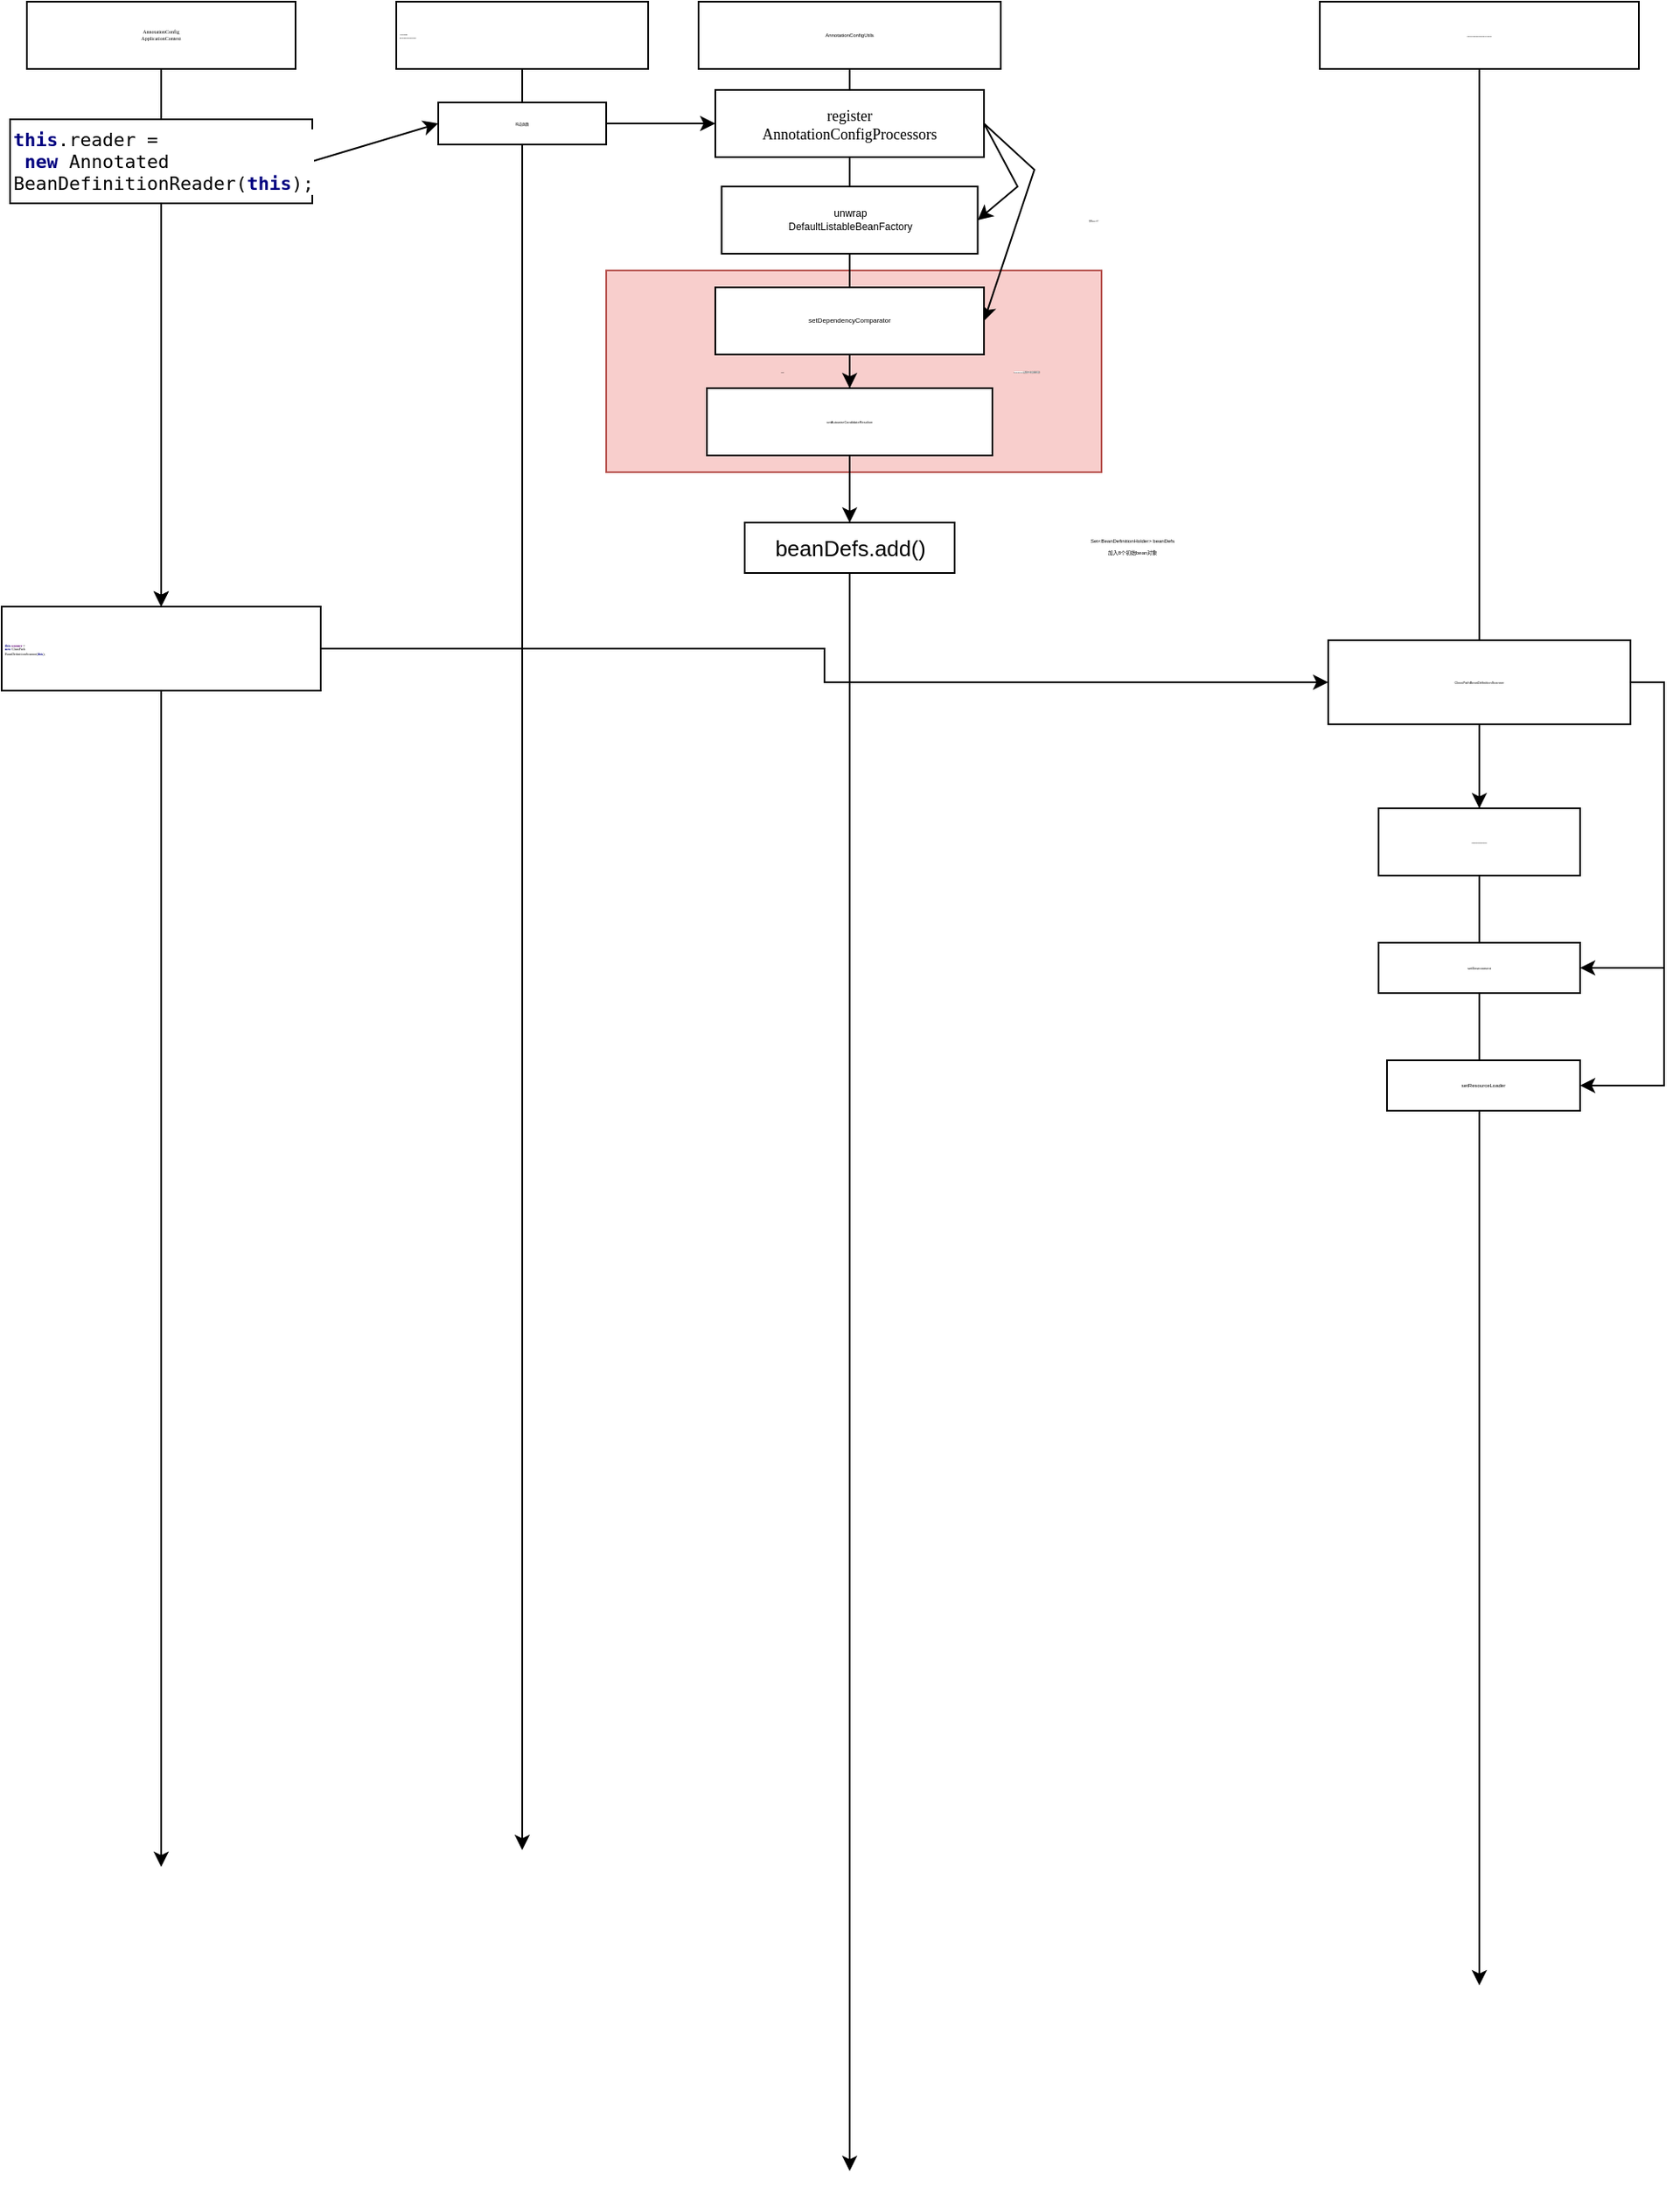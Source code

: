 <mxfile version="15.3.1" type="github">
  <diagram id="RYVw9wYgqIt0Q-9pDQD2" name="第 1 页">
    <mxGraphModel dx="1228" dy="634" grid="1" gridSize="10" guides="1" tooltips="1" connect="1" arrows="1" fold="1" page="1" pageScale="1" pageWidth="3300" pageHeight="4681" math="0" shadow="0">
      <root>
        <mxCell id="0" />
        <mxCell id="1" parent="0" />
        <mxCell id="TQzLRh1EkL5hF-mLiIIK-34" value="" style="rounded=0;whiteSpace=wrap;html=1;fontFamily=Helvetica;fontSize=2;align=center;verticalAlign=bottom;labelBackgroundColor=none;fillColor=#f8cecc;strokeColor=#b85450;" parent="1" vertex="1">
          <mxGeometry x="425" y="250" width="295" height="120" as="geometry" />
        </mxCell>
        <mxCell id="TQzLRh1EkL5hF-mLiIIK-4" style="rounded=0;orthogonalLoop=1;jettySize=auto;html=1;fontFamily=Garamond;fontSize=3;startArrow=none;" parent="1" source="TQzLRh1EkL5hF-mLiIIK-40" edge="1">
          <mxGeometry relative="1" as="geometry">
            <mxPoint x="160" y="1200" as="targetPoint" />
          </mxGeometry>
        </mxCell>
        <mxCell id="TQzLRh1EkL5hF-mLiIIK-3" value="&lt;div style=&quot;background-color: rgb(255 , 255 , 255) ; font-size: 3px&quot;&gt;AnnotationConfig&lt;/div&gt;&lt;div style=&quot;background-color: rgb(255 , 255 , 255) ; font-size: 3px&quot;&gt;ApplicationContext&lt;/div&gt;" style="rounded=0;whiteSpace=wrap;html=1;fontFamily=Garamond;fontSize=3;" parent="1" vertex="1">
          <mxGeometry x="80" y="90" width="160" height="40" as="geometry" />
        </mxCell>
        <mxCell id="TQzLRh1EkL5hF-mLiIIK-14" style="edgeStyle=none;rounded=0;orthogonalLoop=1;jettySize=auto;html=1;exitX=1;exitY=0.5;exitDx=0;exitDy=0;entryX=0;entryY=0.5;entryDx=0;entryDy=0;fontFamily=Helvetica;fontSize=1;" parent="1" source="TQzLRh1EkL5hF-mLiIIK-6" target="TQzLRh1EkL5hF-mLiIIK-12" edge="1">
          <mxGeometry relative="1" as="geometry" />
        </mxCell>
        <mxCell id="TQzLRh1EkL5hF-mLiIIK-42" style="edgeStyle=none;rounded=0;orthogonalLoop=1;jettySize=auto;html=1;exitX=0.5;exitY=1;exitDx=0;exitDy=0;entryX=0.5;entryY=0;entryDx=0;entryDy=0;fontFamily=Helvetica;fontSize=3;" parent="1" source="TQzLRh1EkL5hF-mLiIIK-6" target="TQzLRh1EkL5hF-mLiIIK-40" edge="1">
          <mxGeometry relative="1" as="geometry" />
        </mxCell>
        <mxCell id="TQzLRh1EkL5hF-mLiIIK-43" value="" style="edgeStyle=none;rounded=0;orthogonalLoop=1;jettySize=auto;html=1;fontFamily=Verdana;fontSize=2;" parent="1" source="TQzLRh1EkL5hF-mLiIIK-6" target="TQzLRh1EkL5hF-mLiIIK-40" edge="1">
          <mxGeometry relative="1" as="geometry" />
        </mxCell>
        <mxCell id="TQzLRh1EkL5hF-mLiIIK-6" value="&lt;pre style=&quot;background-color: rgb(255 , 255 , 255) ; font-size: 11px&quot;&gt;&lt;p style=&quot;font-size: 11px&quot;&gt;&lt;span style=&quot;color: rgb(0 , 0 , 128) ; font-weight: bold ; font-size: 11px&quot;&gt;this&lt;/span&gt;.reader =&lt;br&gt; &lt;span style=&quot;color: rgb(0 , 0 , 128) ; font-weight: bold ; font-size: 11px&quot;&gt;new &lt;/span&gt;Annotated&lt;br&gt;BeanDefinitionReader(&lt;span style=&quot;color: rgb(0 , 0 , 128) ; font-weight: bold ; font-size: 11px&quot;&gt;this&lt;/span&gt;);&lt;/p&gt;&lt;/pre&gt;" style="rounded=0;whiteSpace=wrap;html=1;fontFamily=Garamond;fontSize=3;align=left;" parent="1" vertex="1">
          <mxGeometry x="70" y="160" width="180" height="50" as="geometry" />
        </mxCell>
        <mxCell id="TQzLRh1EkL5hF-mLiIIK-8" value="" style="rounded=0;orthogonalLoop=1;jettySize=auto;html=1;fontFamily=Garamond;fontSize=3;endArrow=none;" parent="1" source="TQzLRh1EkL5hF-mLiIIK-3" target="TQzLRh1EkL5hF-mLiIIK-6" edge="1">
          <mxGeometry relative="1" as="geometry">
            <mxPoint x="160" y="810" as="targetPoint" />
            <mxPoint x="160" y="130" as="sourcePoint" />
          </mxGeometry>
        </mxCell>
        <mxCell id="TQzLRh1EkL5hF-mLiIIK-11" style="edgeStyle=none;rounded=0;orthogonalLoop=1;jettySize=auto;html=1;exitX=0.5;exitY=1;exitDx=0;exitDy=0;fontFamily=Helvetica;fontSize=1;startArrow=none;" parent="1" source="TQzLRh1EkL5hF-mLiIIK-12" edge="1">
          <mxGeometry relative="1" as="geometry">
            <mxPoint x="375" y="1190" as="targetPoint" />
          </mxGeometry>
        </mxCell>
        <mxCell id="TQzLRh1EkL5hF-mLiIIK-9" value="&lt;div style=&quot;background-color: rgb(255 , 255 , 255) ; font-size: 1px&quot;&gt;Annotated&lt;/div&gt;&lt;div style=&quot;background-color: rgb(255 , 255 , 255) ; font-size: 1px&quot;&gt;BeanDefinitionReader&lt;/div&gt;" style="rounded=0;whiteSpace=wrap;html=1;fontFamily=Helvetica;fontSize=1;align=left;" parent="1" vertex="1">
          <mxGeometry x="300" y="90" width="150" height="40" as="geometry" />
        </mxCell>
        <mxCell id="TQzLRh1EkL5hF-mLiIIK-21" style="edgeStyle=none;rounded=0;orthogonalLoop=1;jettySize=auto;html=1;entryX=0;entryY=0.5;entryDx=0;entryDy=0;fontFamily=Tahoma;fontSize=9;" parent="1" source="TQzLRh1EkL5hF-mLiIIK-12" target="TQzLRh1EkL5hF-mLiIIK-19" edge="1">
          <mxGeometry relative="1" as="geometry" />
        </mxCell>
        <mxCell id="TQzLRh1EkL5hF-mLiIIK-12" value="&lt;pre style=&quot;background-color: rgb(255, 255, 255); font-size: 2px;&quot;&gt;构造函数&lt;/pre&gt;" style="rounded=0;whiteSpace=wrap;html=1;fontFamily=Helvetica;fontSize=2;align=center;" parent="1" vertex="1">
          <mxGeometry x="325" y="150" width="100" height="25" as="geometry" />
        </mxCell>
        <mxCell id="TQzLRh1EkL5hF-mLiIIK-15" value="" style="edgeStyle=none;rounded=0;orthogonalLoop=1;jettySize=auto;html=1;exitX=0.5;exitY=1;exitDx=0;exitDy=0;fontFamily=Helvetica;fontSize=1;endArrow=none;" parent="1" source="TQzLRh1EkL5hF-mLiIIK-9" target="TQzLRh1EkL5hF-mLiIIK-12" edge="1">
          <mxGeometry relative="1" as="geometry">
            <mxPoint x="375" y="773.81" as="targetPoint" />
            <mxPoint x="375" y="130" as="sourcePoint" />
          </mxGeometry>
        </mxCell>
        <mxCell id="TQzLRh1EkL5hF-mLiIIK-18" style="edgeStyle=none;rounded=0;orthogonalLoop=1;jettySize=auto;html=1;exitX=0.5;exitY=1;exitDx=0;exitDy=0;fontFamily=Helvetica;fontSize=1;startArrow=none;" parent="1" source="TQzLRh1EkL5hF-mLiIIK-22" edge="1">
          <mxGeometry relative="1" as="geometry">
            <mxPoint x="570" y="1381" as="targetPoint" />
          </mxGeometry>
        </mxCell>
        <mxCell id="TQzLRh1EkL5hF-mLiIIK-17" value="&lt;div style=&quot;background-color: rgb(255, 255, 255); font-size: 3px;&quot;&gt;AnnotationConfigUtils&lt;/div&gt;" style="rounded=0;whiteSpace=wrap;html=1;fontFamily=Helvetica;fontSize=3;align=center;horizontal=1;" parent="1" vertex="1">
          <mxGeometry x="480" y="90" width="180" height="40" as="geometry" />
        </mxCell>
        <mxCell id="TQzLRh1EkL5hF-mLiIIK-25" style="edgeStyle=none;rounded=0;orthogonalLoop=1;jettySize=auto;html=1;exitX=1;exitY=0.5;exitDx=0;exitDy=0;entryX=1;entryY=0.5;entryDx=0;entryDy=0;fontFamily=Helvetica;fontSize=6;" parent="1" source="TQzLRh1EkL5hF-mLiIIK-19" target="TQzLRh1EkL5hF-mLiIIK-22" edge="1">
          <mxGeometry relative="1" as="geometry">
            <Array as="points">
              <mxPoint x="670" y="200" />
            </Array>
          </mxGeometry>
        </mxCell>
        <mxCell id="TQzLRh1EkL5hF-mLiIIK-28" style="edgeStyle=none;rounded=0;orthogonalLoop=1;jettySize=auto;html=1;exitX=1;exitY=0.5;exitDx=0;exitDy=0;entryX=1;entryY=0.5;entryDx=0;entryDy=0;fontFamily=Helvetica;fontSize=2;" parent="1" source="TQzLRh1EkL5hF-mLiIIK-19" target="TQzLRh1EkL5hF-mLiIIK-26" edge="1">
          <mxGeometry relative="1" as="geometry">
            <Array as="points">
              <mxPoint x="680" y="190" />
            </Array>
          </mxGeometry>
        </mxCell>
        <mxCell id="TQzLRh1EkL5hF-mLiIIK-19" value="&lt;div style=&quot;background-color: rgb(255 , 255 , 255) ; font-size: 9px&quot;&gt;&lt;font style=&quot;font-size: 9px&quot;&gt;register&lt;/font&gt;&lt;/div&gt;&lt;div style=&quot;background-color: rgb(255 , 255 , 255) ; font-size: 9px&quot;&gt;AnnotationConfigProcessors&lt;/div&gt;" style="rounded=0;whiteSpace=wrap;html=1;fontFamily=Tahoma;fontSize=9;align=center;verticalAlign=middle;" parent="1" vertex="1">
          <mxGeometry x="490" y="142.5" width="160" height="40" as="geometry" />
        </mxCell>
        <mxCell id="TQzLRh1EkL5hF-mLiIIK-20" value="" style="edgeStyle=none;rounded=0;orthogonalLoop=1;jettySize=auto;html=1;exitX=0.5;exitY=1;exitDx=0;exitDy=0;fontFamily=Helvetica;fontSize=1;endArrow=none;" parent="1" source="TQzLRh1EkL5hF-mLiIIK-17" target="TQzLRh1EkL5hF-mLiIIK-19" edge="1">
          <mxGeometry relative="1" as="geometry">
            <mxPoint x="560" y="1301.429" as="targetPoint" />
            <mxPoint x="570" y="130" as="sourcePoint" />
          </mxGeometry>
        </mxCell>
        <mxCell id="TQzLRh1EkL5hF-mLiIIK-22" value="&lt;div style=&quot;background-color: rgb(255 , 255 , 255) ; font-size: 6px&quot;&gt;unwrap&lt;/div&gt;&lt;div style=&quot;background-color: rgb(255 , 255 , 255) ; font-size: 6px&quot;&gt;DefaultListableBeanFactory&lt;/div&gt;" style="rounded=0;whiteSpace=wrap;html=1;fontFamily=Helvetica;fontSize=6;align=center;verticalAlign=middle;" parent="1" vertex="1">
          <mxGeometry x="493.75" y="200" width="152.5" height="40" as="geometry" />
        </mxCell>
        <mxCell id="TQzLRh1EkL5hF-mLiIIK-23" value="" style="edgeStyle=none;rounded=0;orthogonalLoop=1;jettySize=auto;html=1;exitX=0.5;exitY=1;exitDx=0;exitDy=0;fontFamily=Helvetica;fontSize=1;startArrow=none;endArrow=none;" parent="1" source="TQzLRh1EkL5hF-mLiIIK-19" target="TQzLRh1EkL5hF-mLiIIK-22" edge="1">
          <mxGeometry relative="1" as="geometry">
            <mxPoint x="560" y="1381.429" as="targetPoint" />
            <mxPoint x="570" y="182.5" as="sourcePoint" />
          </mxGeometry>
        </mxCell>
        <mxCell id="TQzLRh1EkL5hF-mLiIIK-32" style="edgeStyle=none;rounded=0;orthogonalLoop=1;jettySize=auto;html=1;exitX=0.5;exitY=1;exitDx=0;exitDy=0;entryX=0.5;entryY=0;entryDx=0;entryDy=0;fontFamily=Helvetica;fontSize=2;" parent="1" source="TQzLRh1EkL5hF-mLiIIK-26" target="TQzLRh1EkL5hF-mLiIIK-27" edge="1">
          <mxGeometry relative="1" as="geometry" />
        </mxCell>
        <mxCell id="TQzLRh1EkL5hF-mLiIIK-26" value="&lt;div style=&quot;background-color: rgb(255, 255, 255); font-size: 4px;&quot;&gt;setDependencyComparator&lt;/div&gt;" style="rounded=0;whiteSpace=wrap;html=1;fontFamily=Helvetica;fontSize=4;align=center;verticalAlign=middle;" parent="1" vertex="1">
          <mxGeometry x="490" y="260" width="160" height="40" as="geometry" />
        </mxCell>
        <mxCell id="TQzLRh1EkL5hF-mLiIIK-33" style="edgeStyle=none;rounded=0;orthogonalLoop=1;jettySize=auto;html=1;exitX=0.5;exitY=1;exitDx=0;exitDy=0;entryX=0.5;entryY=0;entryDx=0;entryDy=0;fontFamily=Helvetica;fontSize=2;" parent="1" source="TQzLRh1EkL5hF-mLiIIK-27" target="TQzLRh1EkL5hF-mLiIIK-30" edge="1">
          <mxGeometry relative="1" as="geometry" />
        </mxCell>
        <mxCell id="TQzLRh1EkL5hF-mLiIIK-27" value="&lt;div style=&quot;background-color: rgb(255, 255, 255); font-size: 2px;&quot;&gt;setAutowireCandidateResolver&lt;/div&gt;" style="rounded=0;whiteSpace=wrap;html=1;fontFamily=Helvetica;fontSize=2;align=center;verticalAlign=middle;" parent="1" vertex="1">
          <mxGeometry x="485" y="320" width="170" height="40" as="geometry" />
        </mxCell>
        <mxCell id="TQzLRh1EkL5hF-mLiIIK-30" value="&lt;p style=&quot;background-color: rgb(255 , 255 , 255)&quot;&gt;&lt;font style=&quot;font-size: 13px&quot;&gt;beanDefs.add()&lt;/font&gt;&lt;/p&gt;" style="rounded=0;whiteSpace=wrap;html=1;fontFamily=Helvetica;fontSize=2;align=center;verticalAlign=middle;" parent="1" vertex="1">
          <mxGeometry x="507.5" y="400" width="125" height="30" as="geometry" />
        </mxCell>
        <mxCell id="TQzLRh1EkL5hF-mLiIIK-35" value="&lt;div style=&quot;background-color: rgb(255, 255, 255); font-size: 1px;&quot;&gt;beanFactory设置排序和注解解析器&lt;/div&gt;" style="text;html=1;align=center;verticalAlign=middle;resizable=0;points=[];autosize=1;strokeColor=none;fillColor=none;fontSize=1;fontFamily=Helvetica;" parent="1" vertex="1">
          <mxGeometry x="580" y="305" width="190" height="10" as="geometry" />
        </mxCell>
        <mxCell id="TQzLRh1EkL5hF-mLiIIK-37" value="Text" style="text;html=1;strokeColor=none;fillColor=none;align=center;verticalAlign=middle;whiteSpace=wrap;rounded=0;labelBackgroundColor=none;fontFamily=Helvetica;fontSize=1;" parent="1" vertex="1">
          <mxGeometry x="510" y="300" width="40" height="20" as="geometry" />
        </mxCell>
        <mxCell id="TQzLRh1EkL5hF-mLiIIK-38" value="创建Bean工厂" style="text;html=1;align=center;verticalAlign=middle;resizable=0;points=[];autosize=1;strokeColor=none;fillColor=none;fontSize=1;fontFamily=Helvetica;" parent="1" vertex="1">
          <mxGeometry x="670" y="215" width="90" height="10" as="geometry" />
        </mxCell>
        <mxCell id="TQzLRh1EkL5hF-mLiIIK-39" value="&lt;div style=&quot;font-size: 3px;&quot;&gt;&lt;p style=&quot;font-size: 3px&quot;&gt;Set&amp;lt;BeanDefinitionHolder&amp;gt; beanDefs&lt;/p&gt;&lt;p style=&quot;font-size: 3px&quot;&gt;加入8个初始bean对象&lt;/p&gt;&lt;/div&gt;" style="text;html=1;align=center;verticalAlign=middle;resizable=0;points=[];autosize=1;strokeColor=none;fillColor=none;fontSize=3;fontFamily=Helvetica;labelBackgroundColor=default;" parent="1" vertex="1">
          <mxGeometry x="632.5" y="390" width="210" height="50" as="geometry" />
        </mxCell>
        <mxCell id="TQzLRh1EkL5hF-mLiIIK-41" style="edgeStyle=none;rounded=0;orthogonalLoop=1;jettySize=auto;html=1;entryX=0.5;entryY=0;entryDx=0;entryDy=0;fontFamily=Helvetica;fontSize=3;" parent="1" source="TQzLRh1EkL5hF-mLiIIK-40" target="TQzLRh1EkL5hF-mLiIIK-40" edge="1">
          <mxGeometry relative="1" as="geometry" />
        </mxCell>
        <mxCell id="ZfPn-KrPcJ7ofOd7AkHA-2" style="edgeStyle=orthogonalEdgeStyle;rounded=0;orthogonalLoop=1;jettySize=auto;html=1;exitX=1;exitY=0.5;exitDx=0;exitDy=0;entryX=0;entryY=0.5;entryDx=0;entryDy=0;fontFamily=Helvetica;fontSize=2;" edge="1" parent="1" source="TQzLRh1EkL5hF-mLiIIK-40" target="ZfPn-KrPcJ7ofOd7AkHA-1">
          <mxGeometry relative="1" as="geometry" />
        </mxCell>
        <mxCell id="TQzLRh1EkL5hF-mLiIIK-40" value="&lt;div style=&quot;background-color: rgb(255 , 255 , 255) ; font-size: 2px&quot;&gt;&lt;div style=&quot;font-size: 2px&quot;&gt;&lt;span style=&quot;color: rgb(0 , 0 , 128) ; font-weight: bold ; font-size: 2px&quot;&gt;this&lt;/span&gt;.&lt;span style=&quot;color: rgb(102 , 14 , 122) ; font-weight: bold ; font-size: 2px&quot;&gt;scanner &lt;/span&gt;=&amp;nbsp;&lt;/div&gt;&lt;div style=&quot;font-size: 2px&quot;&gt;&lt;span style=&quot;color: rgb(0 , 0 , 128) ; font-weight: bold&quot;&gt;new&amp;nbsp;&lt;/span&gt;ClassPath&lt;/div&gt;&lt;div style=&quot;font-size: 2px&quot;&gt;BeanDefinitionScanner(&lt;span style=&quot;color: rgb(0 , 0 , 128) ; font-weight: bold&quot;&gt;this&lt;/span&gt;);&lt;/div&gt;&lt;/div&gt;" style="rounded=0;whiteSpace=wrap;html=1;fontFamily=Verdana;fontSize=2;align=left;" parent="1" vertex="1">
          <mxGeometry x="65" y="450" width="190" height="50" as="geometry" />
        </mxCell>
        <mxCell id="TQzLRh1EkL5hF-mLiIIK-44" value="" style="rounded=0;orthogonalLoop=1;jettySize=auto;html=1;fontFamily=Garamond;fontSize=3;startArrow=none;endArrow=none;" parent="1" source="TQzLRh1EkL5hF-mLiIIK-6" target="TQzLRh1EkL5hF-mLiIIK-40" edge="1">
          <mxGeometry relative="1" as="geometry">
            <mxPoint x="160" y="1020" as="targetPoint" />
            <mxPoint x="160" y="210" as="sourcePoint" />
          </mxGeometry>
        </mxCell>
        <mxCell id="TQzLRh1EkL5hF-mLiIIK-46" style="edgeStyle=none;rounded=0;orthogonalLoop=1;jettySize=auto;html=1;exitX=0.5;exitY=1;exitDx=0;exitDy=0;fontFamily=Helvetica;fontSize=1;" parent="1" source="TQzLRh1EkL5hF-mLiIIK-45" edge="1">
          <mxGeometry relative="1" as="geometry">
            <mxPoint x="945" y="1270.476" as="targetPoint" />
          </mxGeometry>
        </mxCell>
        <mxCell id="TQzLRh1EkL5hF-mLiIIK-45" value="&lt;div style=&quot;background-color: rgb(255, 255, 255); color: rgb(0, 0, 0); font-size: 1px;&quot;&gt;ClassPathBeanDefinitionScanner&lt;/div&gt;" style="whiteSpace=wrap;html=1;labelBackgroundColor=none;fontFamily=Helvetica;fontSize=1;align=center;verticalAlign=middle;" parent="1" vertex="1">
          <mxGeometry x="850" y="90" width="190" height="40" as="geometry" />
        </mxCell>
        <mxCell id="ZfPn-KrPcJ7ofOd7AkHA-4" style="edgeStyle=orthogonalEdgeStyle;rounded=0;orthogonalLoop=1;jettySize=auto;html=1;exitX=0.5;exitY=1;exitDx=0;exitDy=0;fontFamily=Helvetica;fontSize=1;" edge="1" parent="1" source="ZfPn-KrPcJ7ofOd7AkHA-1" target="ZfPn-KrPcJ7ofOd7AkHA-3">
          <mxGeometry relative="1" as="geometry" />
        </mxCell>
        <mxCell id="ZfPn-KrPcJ7ofOd7AkHA-6" style="edgeStyle=orthogonalEdgeStyle;rounded=0;orthogonalLoop=1;jettySize=auto;html=1;exitX=1;exitY=0.5;exitDx=0;exitDy=0;entryX=1;entryY=0.5;entryDx=0;entryDy=0;fontFamily=Helvetica;fontSize=2;" edge="1" parent="1" source="ZfPn-KrPcJ7ofOd7AkHA-1" target="ZfPn-KrPcJ7ofOd7AkHA-5">
          <mxGeometry relative="1" as="geometry" />
        </mxCell>
        <mxCell id="ZfPn-KrPcJ7ofOd7AkHA-8" style="edgeStyle=orthogonalEdgeStyle;rounded=0;orthogonalLoop=1;jettySize=auto;html=1;exitX=1;exitY=0.5;exitDx=0;exitDy=0;entryX=1;entryY=0.5;entryDx=0;entryDy=0;fontFamily=Helvetica;fontSize=3;" edge="1" parent="1" source="ZfPn-KrPcJ7ofOd7AkHA-1" target="ZfPn-KrPcJ7ofOd7AkHA-7">
          <mxGeometry relative="1" as="geometry" />
        </mxCell>
        <mxCell id="ZfPn-KrPcJ7ofOd7AkHA-1" value="&lt;div style=&quot;background-color: rgb(255, 255, 255); font-size: 2px;&quot;&gt;ClassPathBeanDefinitionScanner&lt;/div&gt;" style="rounded=0;whiteSpace=wrap;html=1;fontFamily=Helvetica;fontSize=2;" vertex="1" parent="1">
          <mxGeometry x="855" y="470" width="180" height="50" as="geometry" />
        </mxCell>
        <mxCell id="ZfPn-KrPcJ7ofOd7AkHA-3" value="&lt;div style=&quot;background-color: rgb(255, 255, 255); font-size: 1px;&quot;&gt;registerDefaultFilters&lt;/div&gt;" style="rounded=0;whiteSpace=wrap;html=1;fontFamily=Helvetica;fontSize=1;" vertex="1" parent="1">
          <mxGeometry x="885" y="570" width="120" height="40" as="geometry" />
        </mxCell>
        <mxCell id="ZfPn-KrPcJ7ofOd7AkHA-5" value="&lt;div style=&quot;background-color: rgb(255, 255, 255); font-size: 2px;&quot;&gt;setEnvironment&lt;/div&gt;" style="rounded=0;whiteSpace=wrap;html=1;fontFamily=Helvetica;fontSize=2;" vertex="1" parent="1">
          <mxGeometry x="885" y="650" width="120" height="30" as="geometry" />
        </mxCell>
        <mxCell id="ZfPn-KrPcJ7ofOd7AkHA-7" value="&lt;div style=&quot;background-color: rgb(255, 255, 255); font-size: 3px;&quot;&gt;setResourceLoader&lt;/div&gt;" style="rounded=0;whiteSpace=wrap;html=1;fontFamily=Helvetica;fontSize=3;" vertex="1" parent="1">
          <mxGeometry x="890" y="720" width="115" height="30" as="geometry" />
        </mxCell>
      </root>
    </mxGraphModel>
  </diagram>
</mxfile>
